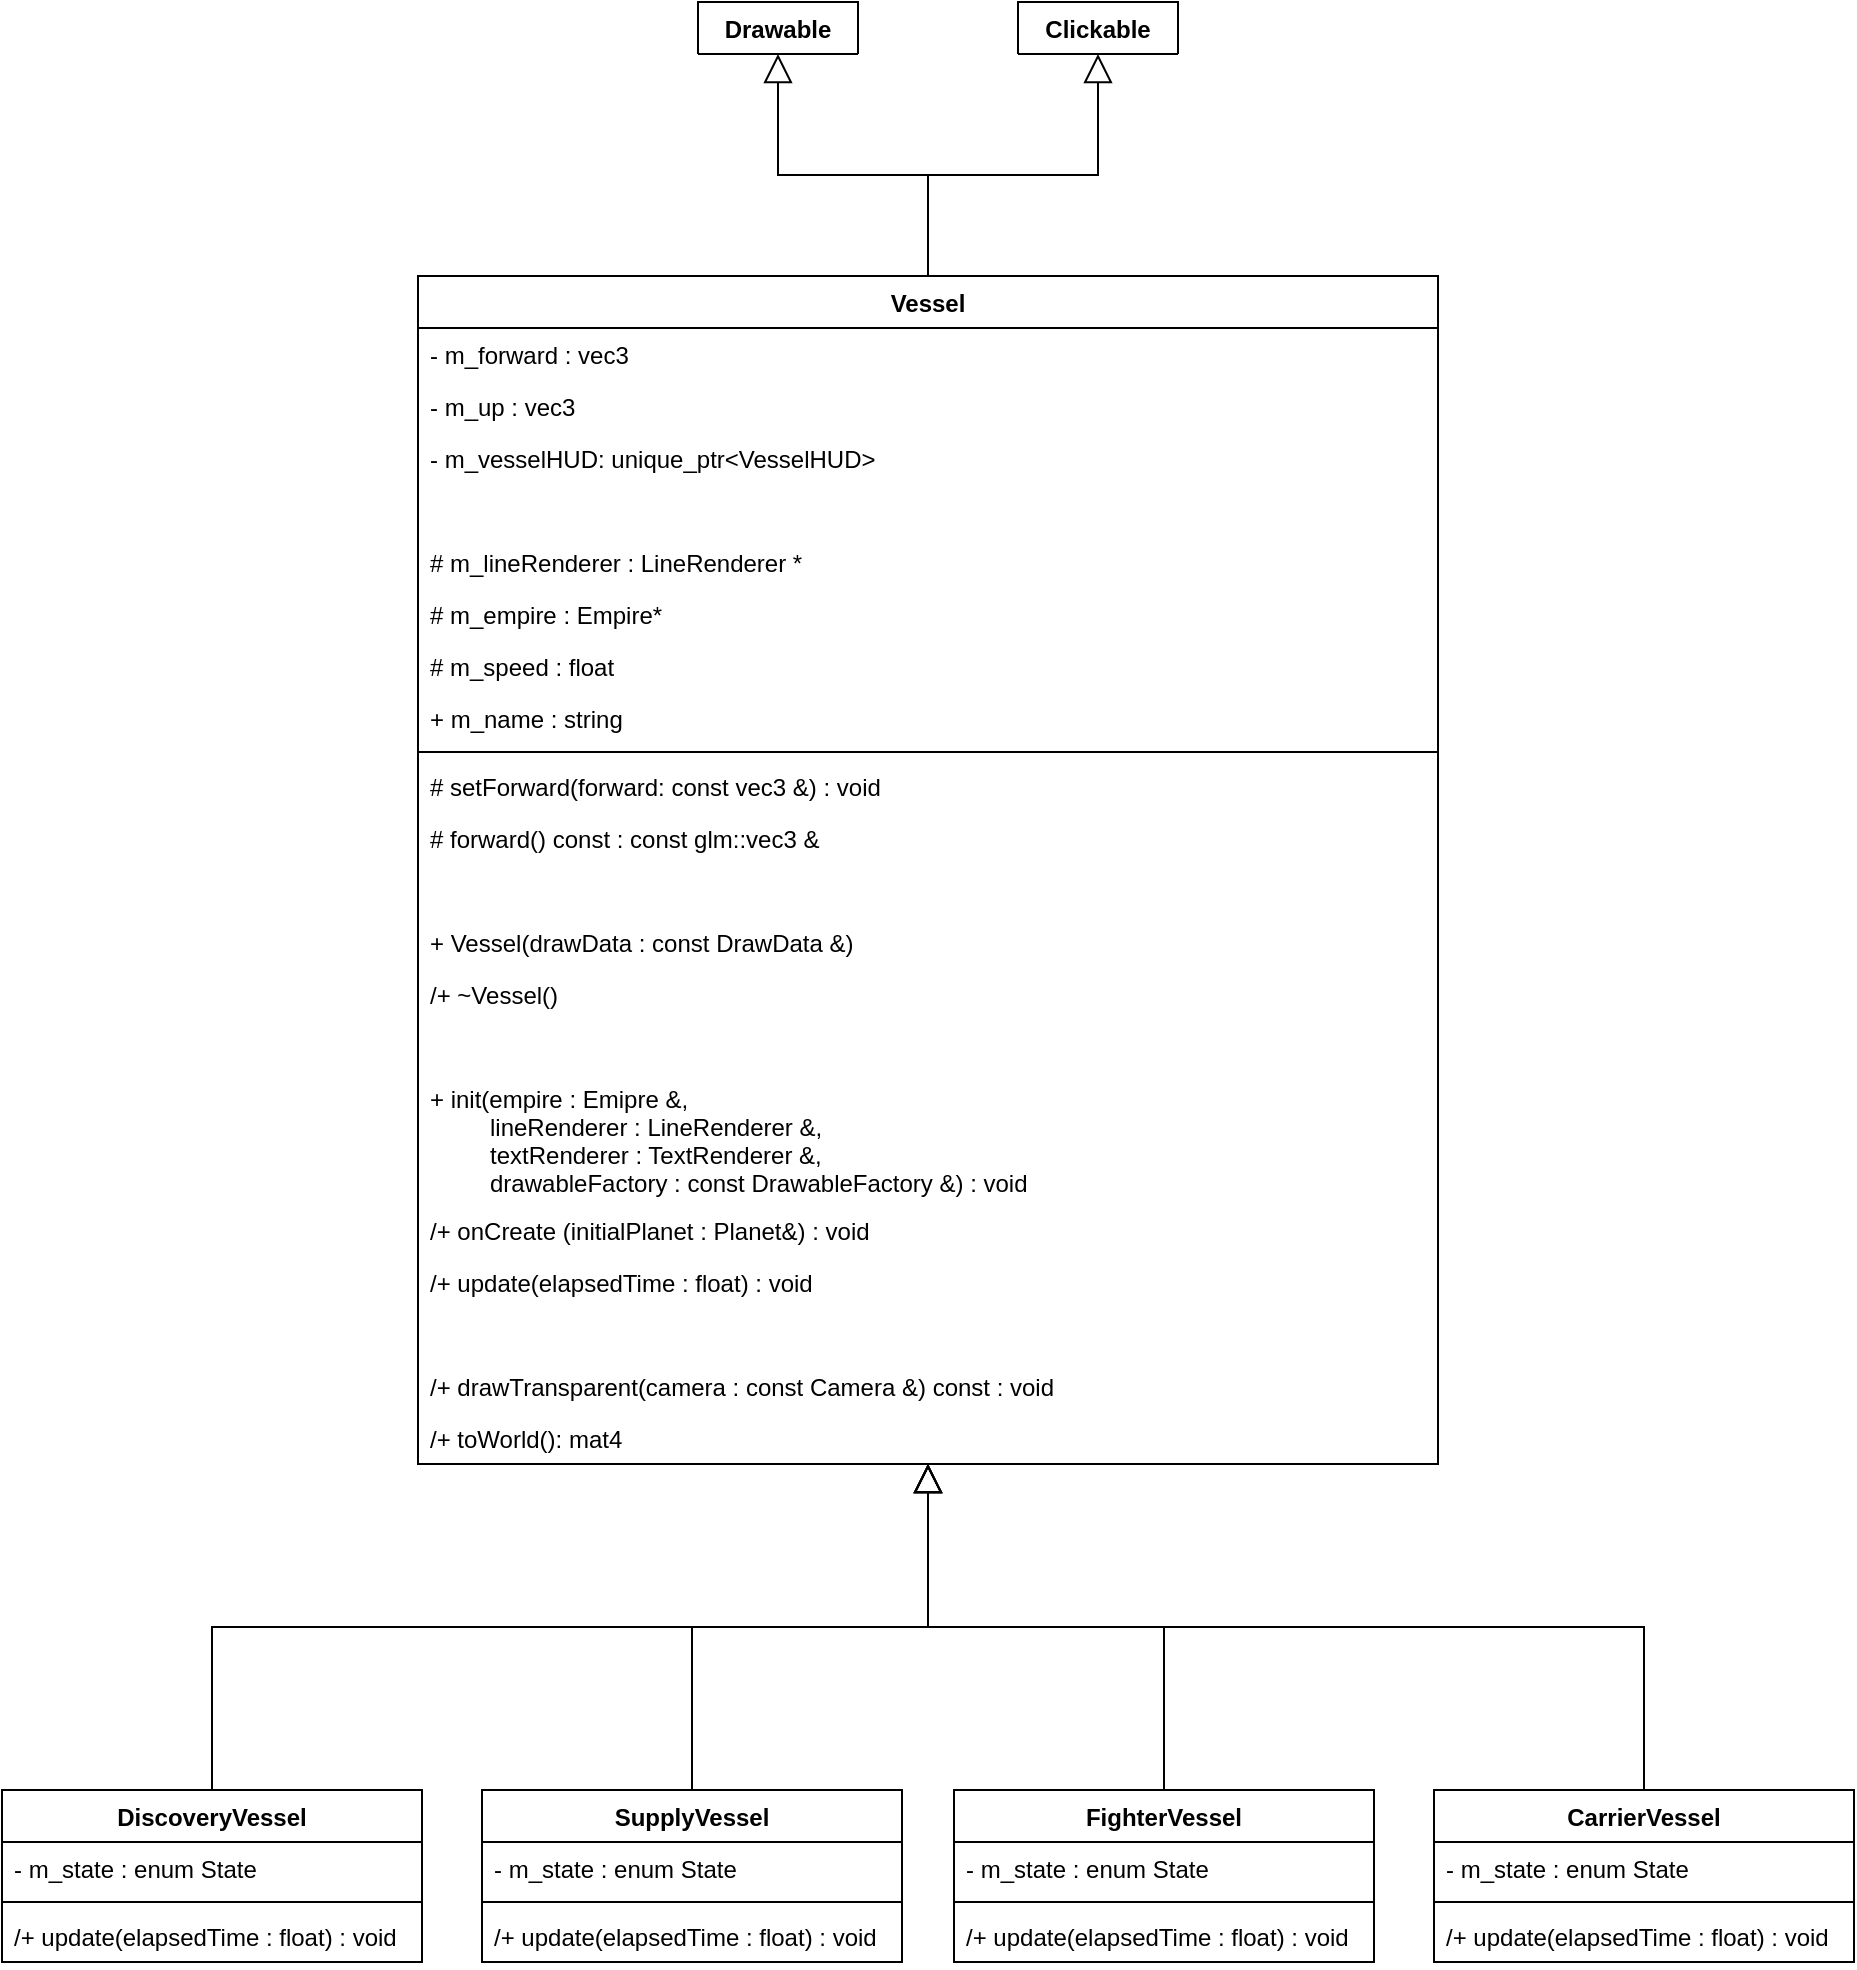 <mxfile version="10.6.0" type="device"><diagram id="KzonCPZhGMin4_ikGsQT" name="Page-1"><mxGraphModel dx="1010" dy="609" grid="1" gridSize="10" guides="1" tooltips="1" connect="1" arrows="1" fold="1" page="1" pageScale="1" pageWidth="1169" pageHeight="1654" math="0" shadow="0"><root><mxCell id="0"/><mxCell id="1" parent="0"/><mxCell id="kL6lPfpdCdhy2-03Gu35-33" style="edgeStyle=orthogonalEdgeStyle;orthogonalLoop=1;jettySize=auto;html=1;endFill=0;endArrow=block;endSize=12;rounded=0;" parent="1" source="kL6lPfpdCdhy2-03Gu35-1" target="kL6lPfpdCdhy2-03Gu35-25" edge="1"><mxGeometry relative="1" as="geometry"/></mxCell><mxCell id="kL6lPfpdCdhy2-03Gu35-34" style="edgeStyle=orthogonalEdgeStyle;orthogonalLoop=1;jettySize=auto;html=1;endFill=0;endArrow=block;endSize=12;rounded=0;" parent="1" source="kL6lPfpdCdhy2-03Gu35-1" target="kL6lPfpdCdhy2-03Gu35-29" edge="1"><mxGeometry relative="1" as="geometry"/></mxCell><mxCell id="kL6lPfpdCdhy2-03Gu35-1" value="Vessel" style="swimlane;fontStyle=1;align=center;verticalAlign=top;childLayout=stackLayout;horizontal=1;startSize=26;horizontalStack=0;resizeParent=1;resizeParentMax=0;resizeLast=0;collapsible=1;marginBottom=0;" parent="1" vertex="1"><mxGeometry x="340" y="163" width="510" height="594" as="geometry"/></mxCell><mxCell id="kL6lPfpdCdhy2-03Gu35-41" value="- m_forward : vec3" style="text;strokeColor=none;fillColor=none;align=left;verticalAlign=top;spacingLeft=4;spacingRight=4;overflow=hidden;rotatable=0;points=[[0,0.5],[1,0.5]];portConstraint=eastwest;" parent="kL6lPfpdCdhy2-03Gu35-1" vertex="1"><mxGeometry y="26" width="510" height="26" as="geometry"/></mxCell><mxCell id="EDOXUr-yeX-WLQRaMwqR-6" value="- m_up : vec3" style="text;strokeColor=none;fillColor=none;align=left;verticalAlign=top;spacingLeft=4;spacingRight=4;overflow=hidden;rotatable=0;points=[[0,0.5],[1,0.5]];portConstraint=eastwest;" vertex="1" parent="kL6lPfpdCdhy2-03Gu35-1"><mxGeometry y="52" width="510" height="26" as="geometry"/></mxCell><mxCell id="EDOXUr-yeX-WLQRaMwqR-5" value="- m_vesselHUD: unique_ptr&lt;VesselHUD&gt;" style="text;strokeColor=none;fillColor=none;align=left;verticalAlign=top;spacingLeft=4;spacingRight=4;overflow=hidden;rotatable=0;points=[[0,0.5],[1,0.5]];portConstraint=eastwest;" vertex="1" parent="kL6lPfpdCdhy2-03Gu35-1"><mxGeometry y="78" width="510" height="26" as="geometry"/></mxCell><mxCell id="kL6lPfpdCdhy2-03Gu35-68" value=" " style="text;strokeColor=none;fillColor=none;align=left;verticalAlign=top;spacingLeft=4;spacingRight=4;overflow=hidden;rotatable=0;points=[[0,0.5],[1,0.5]];portConstraint=eastwest;" parent="kL6lPfpdCdhy2-03Gu35-1" vertex="1"><mxGeometry y="104" width="510" height="26" as="geometry"/></mxCell><mxCell id="kL6lPfpdCdhy2-03Gu35-61" value="# m_lineRenderer : LineRenderer *" style="text;strokeColor=none;fillColor=none;align=left;verticalAlign=top;spacingLeft=4;spacingRight=4;overflow=hidden;rotatable=0;points=[[0,0.5],[1,0.5]];portConstraint=eastwest;" parent="kL6lPfpdCdhy2-03Gu35-1" vertex="1"><mxGeometry y="130" width="510" height="26" as="geometry"/></mxCell><mxCell id="kL6lPfpdCdhy2-03Gu35-23" value="# m_empire : Empire*" style="text;strokeColor=none;fillColor=none;align=left;verticalAlign=top;spacingLeft=4;spacingRight=4;overflow=hidden;rotatable=0;points=[[0,0.5],[1,0.5]];portConstraint=eastwest;" parent="kL6lPfpdCdhy2-03Gu35-1" vertex="1"><mxGeometry y="156" width="510" height="26" as="geometry"/></mxCell><mxCell id="kL6lPfpdCdhy2-03Gu35-62" value="# m_speed : float" style="text;strokeColor=none;fillColor=none;align=left;verticalAlign=top;spacingLeft=4;spacingRight=4;overflow=hidden;rotatable=0;points=[[0,0.5],[1,0.5]];portConstraint=eastwest;" parent="kL6lPfpdCdhy2-03Gu35-1" vertex="1"><mxGeometry y="182" width="510" height="26" as="geometry"/></mxCell><mxCell id="kL6lPfpdCdhy2-03Gu35-63" value="+ m_name : string" style="text;strokeColor=none;fillColor=none;align=left;verticalAlign=top;spacingLeft=4;spacingRight=4;overflow=hidden;rotatable=0;points=[[0,0.5],[1,0.5]];portConstraint=eastwest;" parent="kL6lPfpdCdhy2-03Gu35-1" vertex="1"><mxGeometry y="208" width="510" height="26" as="geometry"/></mxCell><mxCell id="kL6lPfpdCdhy2-03Gu35-3" value="" style="line;strokeWidth=1;fillColor=none;align=left;verticalAlign=middle;spacingTop=-1;spacingLeft=3;spacingRight=3;rotatable=0;labelPosition=right;points=[];portConstraint=eastwest;" parent="kL6lPfpdCdhy2-03Gu35-1" vertex="1"><mxGeometry y="234" width="510" height="8" as="geometry"/></mxCell><mxCell id="kL6lPfpdCdhy2-03Gu35-56" value="# setForward(forward: const vec3 &amp;) : void" style="text;strokeColor=none;fillColor=none;align=left;verticalAlign=top;spacingLeft=4;spacingRight=4;overflow=hidden;rotatable=0;points=[[0,0.5],[1,0.5]];portConstraint=eastwest;" parent="kL6lPfpdCdhy2-03Gu35-1" vertex="1"><mxGeometry y="242" width="510" height="26" as="geometry"/></mxCell><mxCell id="EDOXUr-yeX-WLQRaMwqR-4" value="# forward() const : const glm::vec3 &amp;" style="text;strokeColor=none;fillColor=none;align=left;verticalAlign=top;spacingLeft=4;spacingRight=4;overflow=hidden;rotatable=0;points=[[0,0.5],[1,0.5]];portConstraint=eastwest;" vertex="1" parent="kL6lPfpdCdhy2-03Gu35-1"><mxGeometry y="268" width="510" height="26" as="geometry"/></mxCell><mxCell id="EDOXUr-yeX-WLQRaMwqR-9" value=" " style="text;strokeColor=none;fillColor=none;align=left;verticalAlign=top;spacingLeft=4;spacingRight=4;overflow=hidden;rotatable=0;points=[[0,0.5],[1,0.5]];portConstraint=eastwest;" vertex="1" parent="kL6lPfpdCdhy2-03Gu35-1"><mxGeometry y="294" width="510" height="26" as="geometry"/></mxCell><mxCell id="EDOXUr-yeX-WLQRaMwqR-7" value="+ Vessel(drawData : const DrawData &amp;)" style="text;strokeColor=none;fillColor=none;align=left;verticalAlign=top;spacingLeft=4;spacingRight=4;overflow=hidden;rotatable=0;points=[[0,0.5],[1,0.5]];portConstraint=eastwest;" vertex="1" parent="kL6lPfpdCdhy2-03Gu35-1"><mxGeometry y="320" width="510" height="26" as="geometry"/></mxCell><mxCell id="EDOXUr-yeX-WLQRaMwqR-8" value="/+ ~Vessel()" style="text;strokeColor=none;fillColor=none;align=left;verticalAlign=top;spacingLeft=4;spacingRight=4;overflow=hidden;rotatable=0;points=[[0,0.5],[1,0.5]];portConstraint=eastwest;" vertex="1" parent="kL6lPfpdCdhy2-03Gu35-1"><mxGeometry y="346" width="510" height="26" as="geometry"/></mxCell><mxCell id="kL6lPfpdCdhy2-03Gu35-55" value=" " style="text;strokeColor=none;fillColor=none;align=left;verticalAlign=top;spacingLeft=4;spacingRight=4;overflow=hidden;rotatable=0;points=[[0,0.5],[1,0.5]];portConstraint=eastwest;" parent="kL6lPfpdCdhy2-03Gu35-1" vertex="1"><mxGeometry y="372" width="510" height="26" as="geometry"/></mxCell><mxCell id="kL6lPfpdCdhy2-03Gu35-69" value="+ init(empire : Emipre &amp;, &#10;         lineRenderer : LineRenderer &amp;, &#10;         textRenderer : TextRenderer &amp;, &#10;         drawableFactory : const DrawableFactory &amp;) : void" style="text;strokeColor=none;fillColor=none;align=left;verticalAlign=top;spacingLeft=4;spacingRight=4;overflow=hidden;rotatable=0;points=[[0,0.5],[1,0.5]];portConstraint=eastwest;" parent="kL6lPfpdCdhy2-03Gu35-1" vertex="1"><mxGeometry y="398" width="510" height="66" as="geometry"/></mxCell><mxCell id="EDOXUr-yeX-WLQRaMwqR-3" value="/+ onCreate (initialPlanet : Planet&amp;) : void" style="text;strokeColor=none;fillColor=none;align=left;verticalAlign=top;spacingLeft=4;spacingRight=4;overflow=hidden;rotatable=0;points=[[0,0.5],[1,0.5]];portConstraint=eastwest;" vertex="1" parent="kL6lPfpdCdhy2-03Gu35-1"><mxGeometry y="464" width="510" height="26" as="geometry"/></mxCell><mxCell id="kL6lPfpdCdhy2-03Gu35-45" value="/+ update(elapsedTime : float) : void" style="text;strokeColor=none;fillColor=none;align=left;verticalAlign=top;spacingLeft=4;spacingRight=4;overflow=hidden;rotatable=0;points=[[0,0.5],[1,0.5]];portConstraint=eastwest;" parent="kL6lPfpdCdhy2-03Gu35-1" vertex="1"><mxGeometry y="490" width="510" height="26" as="geometry"/></mxCell><mxCell id="kL6lPfpdCdhy2-03Gu35-65" value=" " style="text;strokeColor=none;fillColor=none;align=left;verticalAlign=top;spacingLeft=4;spacingRight=4;overflow=hidden;rotatable=0;points=[[0,0.5],[1,0.5]];portConstraint=eastwest;" parent="kL6lPfpdCdhy2-03Gu35-1" vertex="1"><mxGeometry y="516" width="510" height="26" as="geometry"/></mxCell><mxCell id="kL6lPfpdCdhy2-03Gu35-44" value="/+ drawTransparent(camera : const Camera &amp;) const : void" style="text;strokeColor=none;fillColor=none;align=left;verticalAlign=top;spacingLeft=4;spacingRight=4;overflow=hidden;rotatable=0;points=[[0,0.5],[1,0.5]];portConstraint=eastwest;" parent="kL6lPfpdCdhy2-03Gu35-1" vertex="1"><mxGeometry y="542" width="510" height="26" as="geometry"/></mxCell><mxCell id="kL6lPfpdCdhy2-03Gu35-43" value="/+ toWorld(): mat4" style="text;strokeColor=none;fillColor=none;align=left;verticalAlign=top;spacingLeft=4;spacingRight=4;overflow=hidden;rotatable=0;points=[[0,0.5],[1,0.5]];portConstraint=eastwest;" parent="kL6lPfpdCdhy2-03Gu35-1" vertex="1"><mxGeometry y="568" width="510" height="26" as="geometry"/></mxCell><mxCell id="kL6lPfpdCdhy2-03Gu35-36" style="edgeStyle=elbowEdgeStyle;rounded=0;orthogonalLoop=1;jettySize=auto;html=1;endFill=0;endArrow=block;endSize=12;elbow=vertical;" parent="1" source="kL6lPfpdCdhy2-03Gu35-5" target="kL6lPfpdCdhy2-03Gu35-1" edge="1"><mxGeometry relative="1" as="geometry"/></mxCell><mxCell id="kL6lPfpdCdhy2-03Gu35-5" value="DiscoveryVessel" style="swimlane;fontStyle=1;align=center;verticalAlign=top;childLayout=stackLayout;horizontal=1;startSize=26;horizontalStack=0;resizeParent=1;resizeParentMax=0;resizeLast=0;collapsible=1;marginBottom=0;" parent="1" vertex="1"><mxGeometry x="132" y="920" width="210" height="86" as="geometry"/></mxCell><mxCell id="kL6lPfpdCdhy2-03Gu35-6" value="- m_state : enum State" style="text;strokeColor=none;fillColor=none;align=left;verticalAlign=top;spacingLeft=4;spacingRight=4;overflow=hidden;rotatable=0;points=[[0,0.5],[1,0.5]];portConstraint=eastwest;" parent="kL6lPfpdCdhy2-03Gu35-5" vertex="1"><mxGeometry y="26" width="210" height="26" as="geometry"/></mxCell><mxCell id="kL6lPfpdCdhy2-03Gu35-7" value="" style="line;strokeWidth=1;fillColor=none;align=left;verticalAlign=middle;spacingTop=-1;spacingLeft=3;spacingRight=3;rotatable=0;labelPosition=right;points=[];portConstraint=eastwest;" parent="kL6lPfpdCdhy2-03Gu35-5" vertex="1"><mxGeometry y="52" width="210" height="8" as="geometry"/></mxCell><mxCell id="kL6lPfpdCdhy2-03Gu35-46" value="/+ update(elapsedTime : float) : void" style="text;strokeColor=none;fillColor=none;align=left;verticalAlign=top;spacingLeft=4;spacingRight=4;overflow=hidden;rotatable=0;points=[[0,0.5],[1,0.5]];portConstraint=eastwest;" parent="kL6lPfpdCdhy2-03Gu35-5" vertex="1"><mxGeometry y="60" width="210" height="26" as="geometry"/></mxCell><mxCell id="kL6lPfpdCdhy2-03Gu35-37" style="edgeStyle=elbowEdgeStyle;rounded=0;orthogonalLoop=1;jettySize=auto;html=1;endFill=0;endArrow=block;endSize=12;elbow=vertical;" parent="1" source="kL6lPfpdCdhy2-03Gu35-9" target="kL6lPfpdCdhy2-03Gu35-1" edge="1"><mxGeometry relative="1" as="geometry"/></mxCell><mxCell id="kL6lPfpdCdhy2-03Gu35-9" value="SupplyVessel" style="swimlane;fontStyle=1;align=center;verticalAlign=top;childLayout=stackLayout;horizontal=1;startSize=26;horizontalStack=0;resizeParent=1;resizeParentMax=0;resizeLast=0;collapsible=1;marginBottom=0;" parent="1" vertex="1"><mxGeometry x="372" y="920" width="210" height="86" as="geometry"/></mxCell><mxCell id="kL6lPfpdCdhy2-03Gu35-50" value="- m_state : enum State" style="text;strokeColor=none;fillColor=none;align=left;verticalAlign=top;spacingLeft=4;spacingRight=4;overflow=hidden;rotatable=0;points=[[0,0.5],[1,0.5]];portConstraint=eastwest;" parent="kL6lPfpdCdhy2-03Gu35-9" vertex="1"><mxGeometry y="26" width="210" height="26" as="geometry"/></mxCell><mxCell id="kL6lPfpdCdhy2-03Gu35-11" value="" style="line;strokeWidth=1;fillColor=none;align=left;verticalAlign=middle;spacingTop=-1;spacingLeft=3;spacingRight=3;rotatable=0;labelPosition=right;points=[];portConstraint=eastwest;" parent="kL6lPfpdCdhy2-03Gu35-9" vertex="1"><mxGeometry y="52" width="210" height="8" as="geometry"/></mxCell><mxCell id="kL6lPfpdCdhy2-03Gu35-47" value="/+ update(elapsedTime : float) : void" style="text;strokeColor=none;fillColor=none;align=left;verticalAlign=top;spacingLeft=4;spacingRight=4;overflow=hidden;rotatable=0;points=[[0,0.5],[1,0.5]];portConstraint=eastwest;" parent="kL6lPfpdCdhy2-03Gu35-9" vertex="1"><mxGeometry y="60" width="210" height="26" as="geometry"/></mxCell><mxCell id="kL6lPfpdCdhy2-03Gu35-38" style="edgeStyle=elbowEdgeStyle;rounded=0;orthogonalLoop=1;jettySize=auto;html=1;endFill=0;endArrow=block;endSize=12;elbow=vertical;" parent="1" source="kL6lPfpdCdhy2-03Gu35-14" target="kL6lPfpdCdhy2-03Gu35-1" edge="1"><mxGeometry relative="1" as="geometry"/></mxCell><mxCell id="kL6lPfpdCdhy2-03Gu35-14" value="FighterVessel" style="swimlane;fontStyle=1;align=center;verticalAlign=top;childLayout=stackLayout;horizontal=1;startSize=26;horizontalStack=0;resizeParent=1;resizeParentMax=0;resizeLast=0;collapsible=1;marginBottom=0;" parent="1" vertex="1"><mxGeometry x="608" y="920" width="210" height="86" as="geometry"/></mxCell><mxCell id="kL6lPfpdCdhy2-03Gu35-51" value="- m_state : enum State" style="text;strokeColor=none;fillColor=none;align=left;verticalAlign=top;spacingLeft=4;spacingRight=4;overflow=hidden;rotatable=0;points=[[0,0.5],[1,0.5]];portConstraint=eastwest;" parent="kL6lPfpdCdhy2-03Gu35-14" vertex="1"><mxGeometry y="26" width="210" height="26" as="geometry"/></mxCell><mxCell id="kL6lPfpdCdhy2-03Gu35-16" value="" style="line;strokeWidth=1;fillColor=none;align=left;verticalAlign=middle;spacingTop=-1;spacingLeft=3;spacingRight=3;rotatable=0;labelPosition=right;points=[];portConstraint=eastwest;" parent="kL6lPfpdCdhy2-03Gu35-14" vertex="1"><mxGeometry y="52" width="210" height="8" as="geometry"/></mxCell><mxCell id="kL6lPfpdCdhy2-03Gu35-48" value="/+ update(elapsedTime : float) : void" style="text;strokeColor=none;fillColor=none;align=left;verticalAlign=top;spacingLeft=4;spacingRight=4;overflow=hidden;rotatable=0;points=[[0,0.5],[1,0.5]];portConstraint=eastwest;" parent="kL6lPfpdCdhy2-03Gu35-14" vertex="1"><mxGeometry y="60" width="210" height="26" as="geometry"/></mxCell><mxCell id="kL6lPfpdCdhy2-03Gu35-39" style="edgeStyle=elbowEdgeStyle;rounded=0;orthogonalLoop=1;jettySize=auto;html=1;endFill=0;endArrow=block;endSize=12;elbow=vertical;" parent="1" source="kL6lPfpdCdhy2-03Gu35-18" target="kL6lPfpdCdhy2-03Gu35-1" edge="1"><mxGeometry relative="1" as="geometry"/></mxCell><mxCell id="kL6lPfpdCdhy2-03Gu35-18" value="CarrierVessel" style="swimlane;fontStyle=1;align=center;verticalAlign=top;childLayout=stackLayout;horizontal=1;startSize=26;horizontalStack=0;resizeParent=1;resizeParentMax=0;resizeLast=0;collapsible=1;marginBottom=0;" parent="1" vertex="1"><mxGeometry x="848" y="920" width="210" height="86" as="geometry"/></mxCell><mxCell id="kL6lPfpdCdhy2-03Gu35-52" value="- m_state : enum State" style="text;strokeColor=none;fillColor=none;align=left;verticalAlign=top;spacingLeft=4;spacingRight=4;overflow=hidden;rotatable=0;points=[[0,0.5],[1,0.5]];portConstraint=eastwest;" parent="kL6lPfpdCdhy2-03Gu35-18" vertex="1"><mxGeometry y="26" width="210" height="26" as="geometry"/></mxCell><mxCell id="kL6lPfpdCdhy2-03Gu35-20" value="" style="line;strokeWidth=1;fillColor=none;align=left;verticalAlign=middle;spacingTop=-1;spacingLeft=3;spacingRight=3;rotatable=0;labelPosition=right;points=[];portConstraint=eastwest;" parent="kL6lPfpdCdhy2-03Gu35-18" vertex="1"><mxGeometry y="52" width="210" height="8" as="geometry"/></mxCell><mxCell id="kL6lPfpdCdhy2-03Gu35-49" value="/+ update(elapsedTime : float) : void" style="text;strokeColor=none;fillColor=none;align=left;verticalAlign=top;spacingLeft=4;spacingRight=4;overflow=hidden;rotatable=0;points=[[0,0.5],[1,0.5]];portConstraint=eastwest;" parent="kL6lPfpdCdhy2-03Gu35-18" vertex="1"><mxGeometry y="60" width="210" height="26" as="geometry"/></mxCell><mxCell id="kL6lPfpdCdhy2-03Gu35-25" value="Drawable" style="swimlane;fontStyle=1;align=center;verticalAlign=top;childLayout=stackLayout;horizontal=1;startSize=26;horizontalStack=0;resizeParent=1;resizeParentMax=0;resizeLast=0;collapsible=1;marginBottom=0;" parent="1" vertex="1" collapsed="1"><mxGeometry x="480" y="26" width="80" height="26" as="geometry"><mxRectangle x="480" y="26" width="160" height="86" as="alternateBounds"/></mxGeometry></mxCell><mxCell id="kL6lPfpdCdhy2-03Gu35-26" value="+ field: type" style="text;strokeColor=none;fillColor=none;align=left;verticalAlign=top;spacingLeft=4;spacingRight=4;overflow=hidden;rotatable=0;points=[[0,0.5],[1,0.5]];portConstraint=eastwest;" parent="kL6lPfpdCdhy2-03Gu35-25" vertex="1"><mxGeometry y="26" width="80" height="26" as="geometry"/></mxCell><mxCell id="kL6lPfpdCdhy2-03Gu35-27" value="" style="line;strokeWidth=1;fillColor=none;align=left;verticalAlign=middle;spacingTop=-1;spacingLeft=3;spacingRight=3;rotatable=0;labelPosition=right;points=[];portConstraint=eastwest;" parent="kL6lPfpdCdhy2-03Gu35-25" vertex="1"><mxGeometry y="52" width="80" height="8" as="geometry"/></mxCell><mxCell id="kL6lPfpdCdhy2-03Gu35-28" value="+ method(type): type" style="text;strokeColor=none;fillColor=none;align=left;verticalAlign=top;spacingLeft=4;spacingRight=4;overflow=hidden;rotatable=0;points=[[0,0.5],[1,0.5]];portConstraint=eastwest;" parent="kL6lPfpdCdhy2-03Gu35-25" vertex="1"><mxGeometry y="60" width="80" height="26" as="geometry"/></mxCell><mxCell id="kL6lPfpdCdhy2-03Gu35-29" value="Clickable" style="swimlane;fontStyle=1;align=center;verticalAlign=top;childLayout=stackLayout;horizontal=1;startSize=26;horizontalStack=0;resizeParent=1;resizeParentMax=0;resizeLast=0;collapsible=1;marginBottom=0;" parent="1" vertex="1" collapsed="1"><mxGeometry x="640" y="26" width="80" height="26" as="geometry"><mxRectangle x="640" y="26" width="160" height="86" as="alternateBounds"/></mxGeometry></mxCell><mxCell id="kL6lPfpdCdhy2-03Gu35-30" value="+ field: type" style="text;strokeColor=none;fillColor=none;align=left;verticalAlign=top;spacingLeft=4;spacingRight=4;overflow=hidden;rotatable=0;points=[[0,0.5],[1,0.5]];portConstraint=eastwest;" parent="kL6lPfpdCdhy2-03Gu35-29" vertex="1"><mxGeometry y="26" width="80" height="26" as="geometry"/></mxCell><mxCell id="kL6lPfpdCdhy2-03Gu35-31" value="" style="line;strokeWidth=1;fillColor=none;align=left;verticalAlign=middle;spacingTop=-1;spacingLeft=3;spacingRight=3;rotatable=0;labelPosition=right;points=[];portConstraint=eastwest;" parent="kL6lPfpdCdhy2-03Gu35-29" vertex="1"><mxGeometry y="52" width="80" height="8" as="geometry"/></mxCell><mxCell id="kL6lPfpdCdhy2-03Gu35-32" value="+ method(type): type" style="text;strokeColor=none;fillColor=none;align=left;verticalAlign=top;spacingLeft=4;spacingRight=4;overflow=hidden;rotatable=0;points=[[0,0.5],[1,0.5]];portConstraint=eastwest;" parent="kL6lPfpdCdhy2-03Gu35-29" vertex="1"><mxGeometry y="60" width="80" height="26" as="geometry"/></mxCell></root></mxGraphModel></diagram></mxfile>